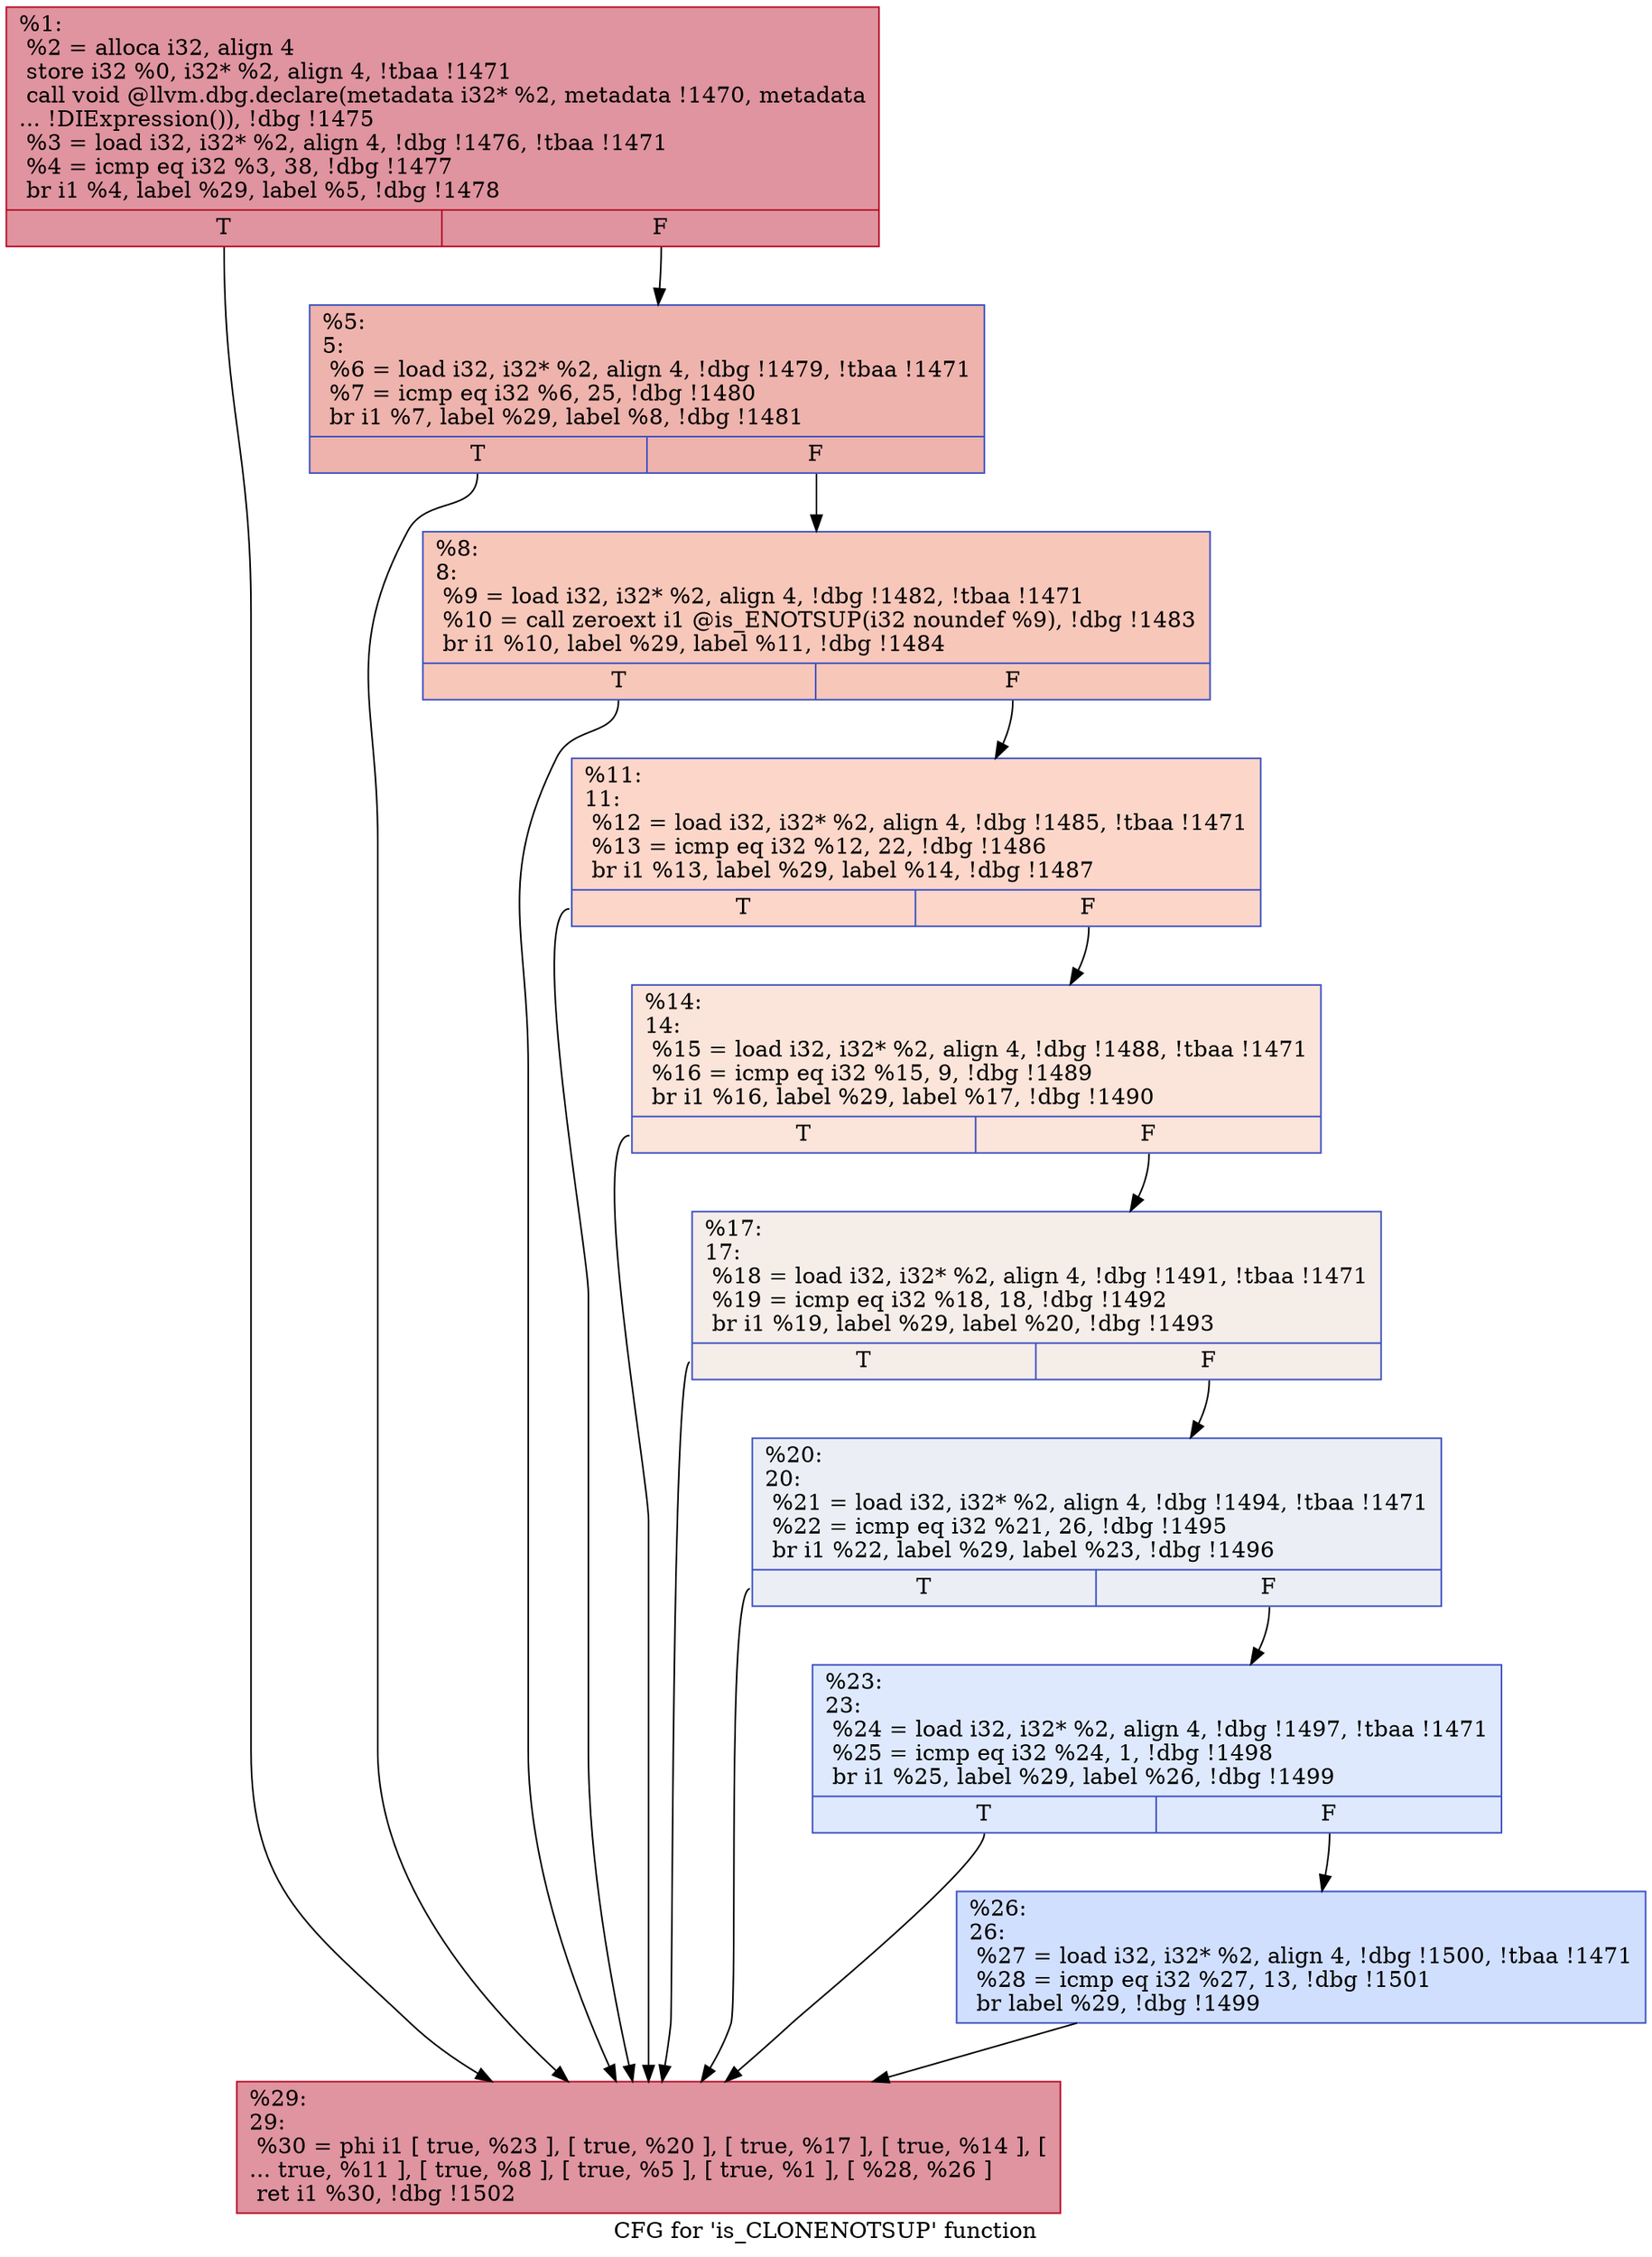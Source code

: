digraph "CFG for 'is_CLONENOTSUP' function" {
	label="CFG for 'is_CLONENOTSUP' function";

	Node0xed9710 [shape=record,color="#b70d28ff", style=filled, fillcolor="#b70d2870",label="{%1:\l  %2 = alloca i32, align 4\l  store i32 %0, i32* %2, align 4, !tbaa !1471\l  call void @llvm.dbg.declare(metadata i32* %2, metadata !1470, metadata\l... !DIExpression()), !dbg !1475\l  %3 = load i32, i32* %2, align 4, !dbg !1476, !tbaa !1471\l  %4 = icmp eq i32 %3, 38, !dbg !1477\l  br i1 %4, label %29, label %5, !dbg !1478\l|{<s0>T|<s1>F}}"];
	Node0xed9710:s0 -> Node0xed9a40;
	Node0xed9710:s1 -> Node0xed97c0;
	Node0xed97c0 [shape=record,color="#3d50c3ff", style=filled, fillcolor="#d6524470",label="{%5:\l5:                                                \l  %6 = load i32, i32* %2, align 4, !dbg !1479, !tbaa !1471\l  %7 = icmp eq i32 %6, 25, !dbg !1480\l  br i1 %7, label %29, label %8, !dbg !1481\l|{<s0>T|<s1>F}}"];
	Node0xed97c0:s0 -> Node0xed9a40;
	Node0xed97c0:s1 -> Node0xed9810;
	Node0xed9810 [shape=record,color="#3d50c3ff", style=filled, fillcolor="#ec7f6370",label="{%8:\l8:                                                \l  %9 = load i32, i32* %2, align 4, !dbg !1482, !tbaa !1471\l  %10 = call zeroext i1 @is_ENOTSUP(i32 noundef %9), !dbg !1483\l  br i1 %10, label %29, label %11, !dbg !1484\l|{<s0>T|<s1>F}}"];
	Node0xed9810:s0 -> Node0xed9a40;
	Node0xed9810:s1 -> Node0xed9860;
	Node0xed9860 [shape=record,color="#3d50c3ff", style=filled, fillcolor="#f6a38570",label="{%11:\l11:                                               \l  %12 = load i32, i32* %2, align 4, !dbg !1485, !tbaa !1471\l  %13 = icmp eq i32 %12, 22, !dbg !1486\l  br i1 %13, label %29, label %14, !dbg !1487\l|{<s0>T|<s1>F}}"];
	Node0xed9860:s0 -> Node0xed9a40;
	Node0xed9860:s1 -> Node0xed98b0;
	Node0xed98b0 [shape=record,color="#3d50c3ff", style=filled, fillcolor="#f5c1a970",label="{%14:\l14:                                               \l  %15 = load i32, i32* %2, align 4, !dbg !1488, !tbaa !1471\l  %16 = icmp eq i32 %15, 9, !dbg !1489\l  br i1 %16, label %29, label %17, !dbg !1490\l|{<s0>T|<s1>F}}"];
	Node0xed98b0:s0 -> Node0xed9a40;
	Node0xed98b0:s1 -> Node0xed9900;
	Node0xed9900 [shape=record,color="#3d50c3ff", style=filled, fillcolor="#e8d6cc70",label="{%17:\l17:                                               \l  %18 = load i32, i32* %2, align 4, !dbg !1491, !tbaa !1471\l  %19 = icmp eq i32 %18, 18, !dbg !1492\l  br i1 %19, label %29, label %20, !dbg !1493\l|{<s0>T|<s1>F}}"];
	Node0xed9900:s0 -> Node0xed9a40;
	Node0xed9900:s1 -> Node0xed9950;
	Node0xed9950 [shape=record,color="#3d50c3ff", style=filled, fillcolor="#d1dae970",label="{%20:\l20:                                               \l  %21 = load i32, i32* %2, align 4, !dbg !1494, !tbaa !1471\l  %22 = icmp eq i32 %21, 26, !dbg !1495\l  br i1 %22, label %29, label %23, !dbg !1496\l|{<s0>T|<s1>F}}"];
	Node0xed9950:s0 -> Node0xed9a40;
	Node0xed9950:s1 -> Node0xed99a0;
	Node0xed99a0 [shape=record,color="#3d50c3ff", style=filled, fillcolor="#b5cdfa70",label="{%23:\l23:                                               \l  %24 = load i32, i32* %2, align 4, !dbg !1497, !tbaa !1471\l  %25 = icmp eq i32 %24, 1, !dbg !1498\l  br i1 %25, label %29, label %26, !dbg !1499\l|{<s0>T|<s1>F}}"];
	Node0xed99a0:s0 -> Node0xed9a40;
	Node0xed99a0:s1 -> Node0xed99f0;
	Node0xed99f0 [shape=record,color="#3d50c3ff", style=filled, fillcolor="#96b7ff70",label="{%26:\l26:                                               \l  %27 = load i32, i32* %2, align 4, !dbg !1500, !tbaa !1471\l  %28 = icmp eq i32 %27, 13, !dbg !1501\l  br label %29, !dbg !1499\l}"];
	Node0xed99f0 -> Node0xed9a40;
	Node0xed9a40 [shape=record,color="#b70d28ff", style=filled, fillcolor="#b70d2870",label="{%29:\l29:                                               \l  %30 = phi i1 [ true, %23 ], [ true, %20 ], [ true, %17 ], [ true, %14 ], [\l... true, %11 ], [ true, %8 ], [ true, %5 ], [ true, %1 ], [ %28, %26 ]\l  ret i1 %30, !dbg !1502\l}"];
}

